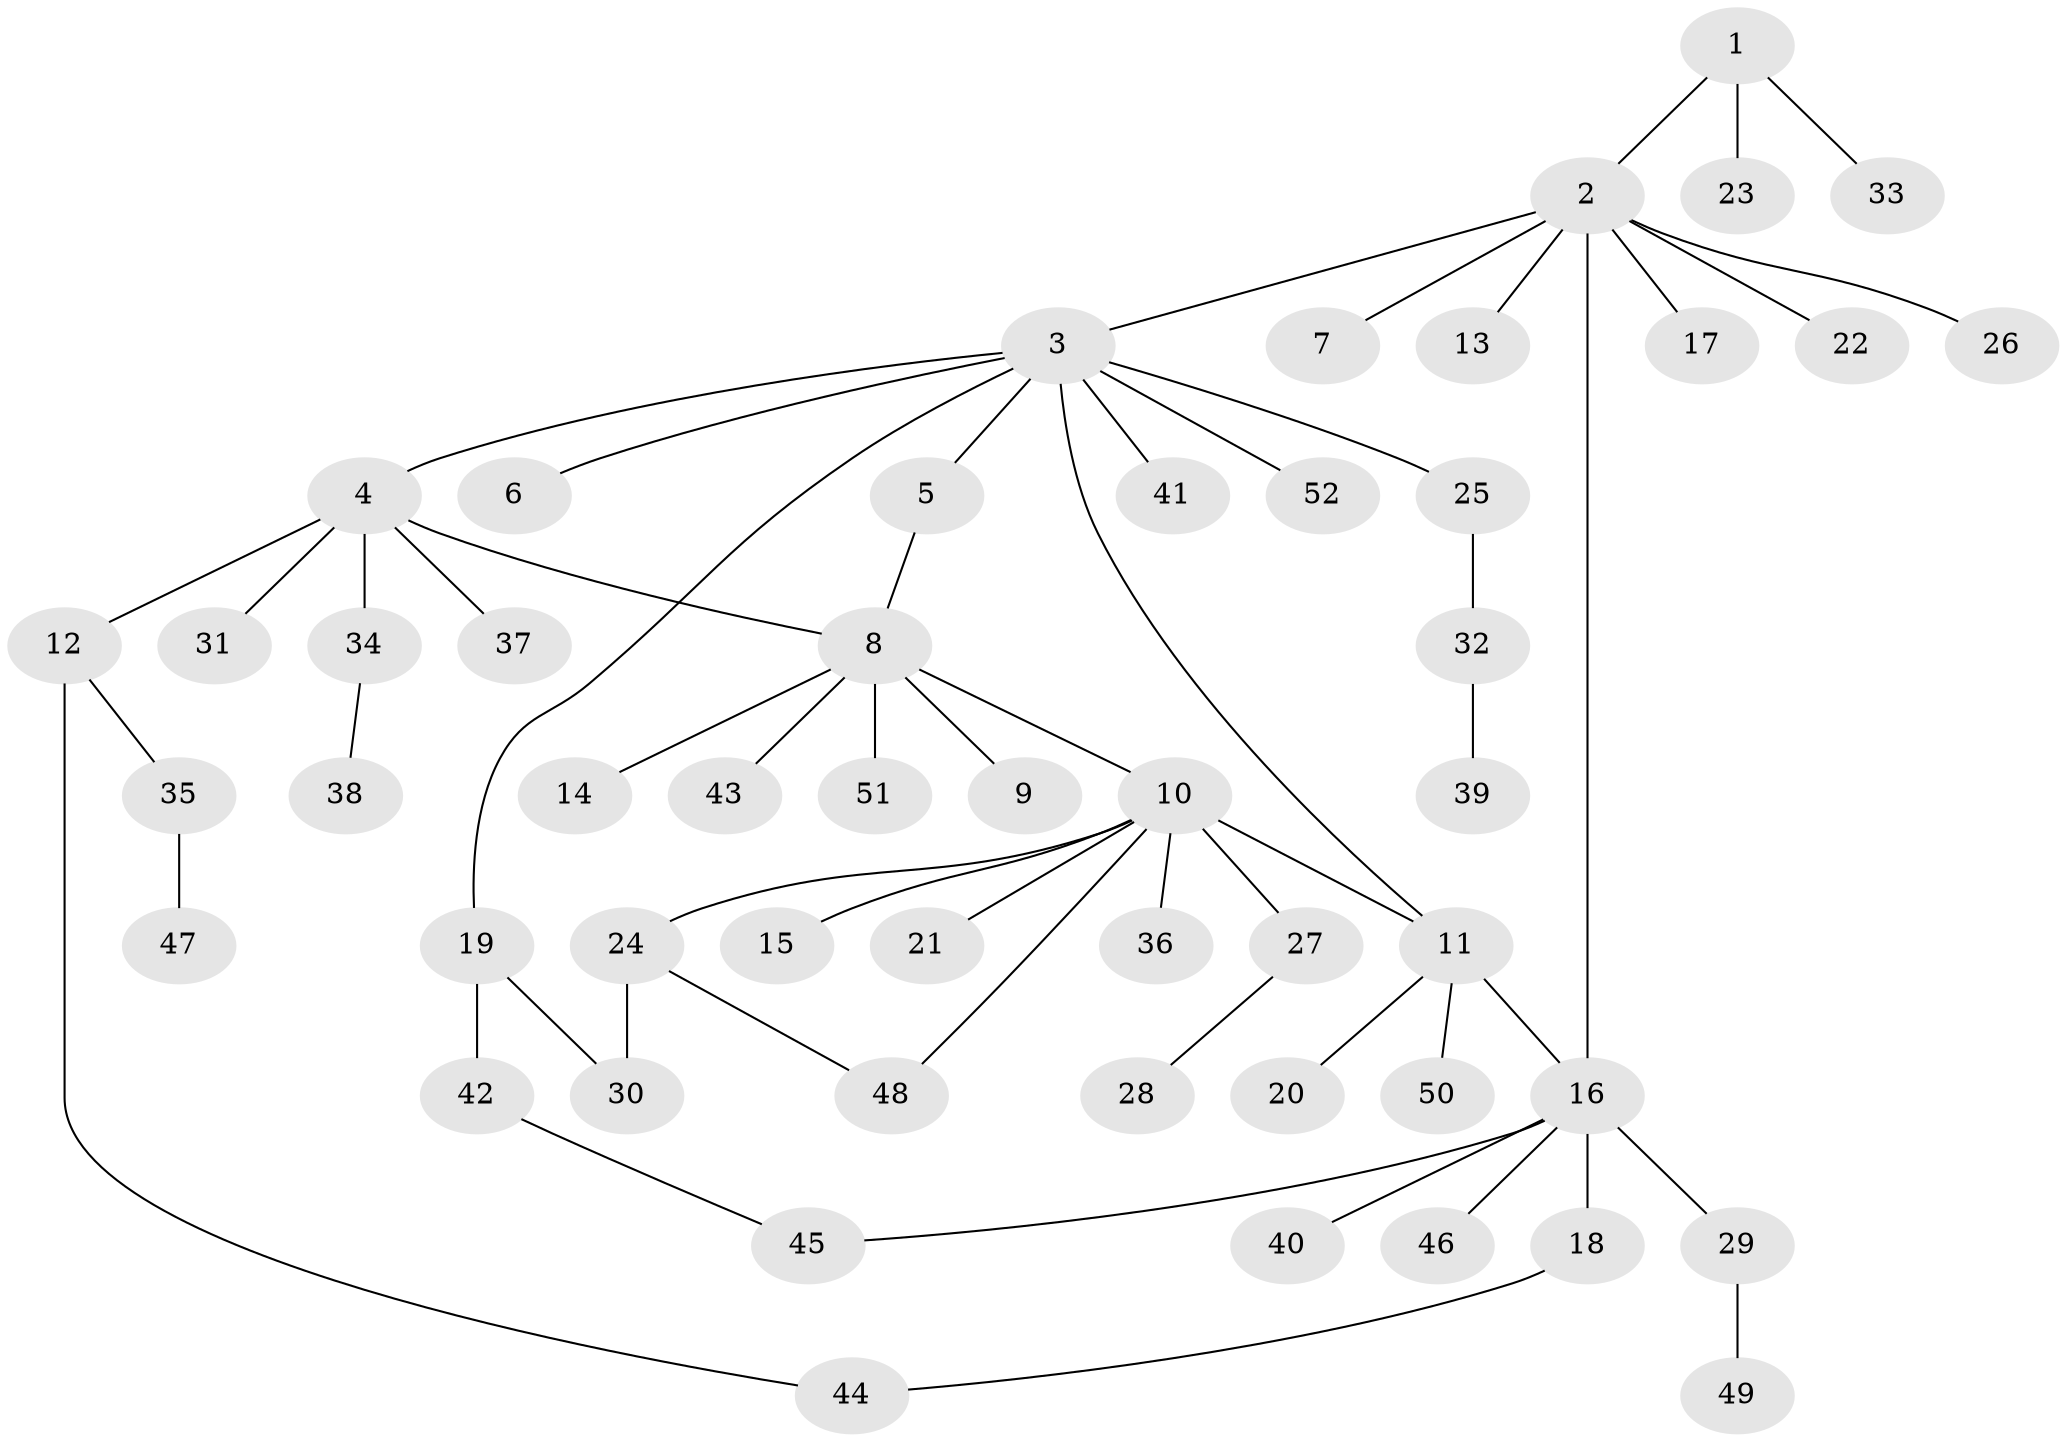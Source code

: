 // Generated by graph-tools (version 1.1) at 2025/01/03/09/25 03:01:51]
// undirected, 52 vertices, 58 edges
graph export_dot {
graph [start="1"]
  node [color=gray90,style=filled];
  1;
  2;
  3;
  4;
  5;
  6;
  7;
  8;
  9;
  10;
  11;
  12;
  13;
  14;
  15;
  16;
  17;
  18;
  19;
  20;
  21;
  22;
  23;
  24;
  25;
  26;
  27;
  28;
  29;
  30;
  31;
  32;
  33;
  34;
  35;
  36;
  37;
  38;
  39;
  40;
  41;
  42;
  43;
  44;
  45;
  46;
  47;
  48;
  49;
  50;
  51;
  52;
  1 -- 2;
  1 -- 23;
  1 -- 33;
  2 -- 3;
  2 -- 7;
  2 -- 13;
  2 -- 16;
  2 -- 17;
  2 -- 22;
  2 -- 26;
  3 -- 4;
  3 -- 5;
  3 -- 6;
  3 -- 11;
  3 -- 19;
  3 -- 25;
  3 -- 41;
  3 -- 52;
  4 -- 8;
  4 -- 12;
  4 -- 31;
  4 -- 34;
  4 -- 37;
  5 -- 8;
  8 -- 9;
  8 -- 10;
  8 -- 14;
  8 -- 43;
  8 -- 51;
  10 -- 11;
  10 -- 15;
  10 -- 21;
  10 -- 24;
  10 -- 27;
  10 -- 36;
  10 -- 48;
  11 -- 16;
  11 -- 20;
  11 -- 50;
  12 -- 35;
  12 -- 44;
  16 -- 18;
  16 -- 29;
  16 -- 40;
  16 -- 45;
  16 -- 46;
  18 -- 44;
  19 -- 30;
  19 -- 42;
  24 -- 30;
  24 -- 48;
  25 -- 32;
  27 -- 28;
  29 -- 49;
  32 -- 39;
  34 -- 38;
  35 -- 47;
  42 -- 45;
}
